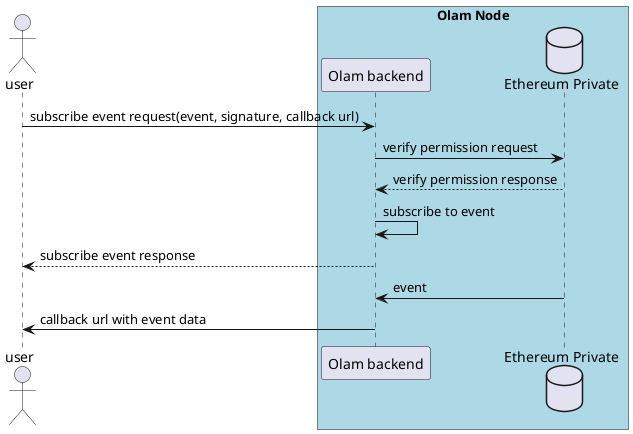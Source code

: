 
@startuml
actor user
box "Olam Node" #LightBlue
participant "Olam backend" as on
database "Ethereum Private" as ep
end box

user->on : subscribe event request(event, signature, callback url)
on->ep : verify permission request
ep-->on : verify permission response
on->on : subscribe to event
on-->user : subscribe event response
ep->on: event
on->user : callback url with event data


@enduml